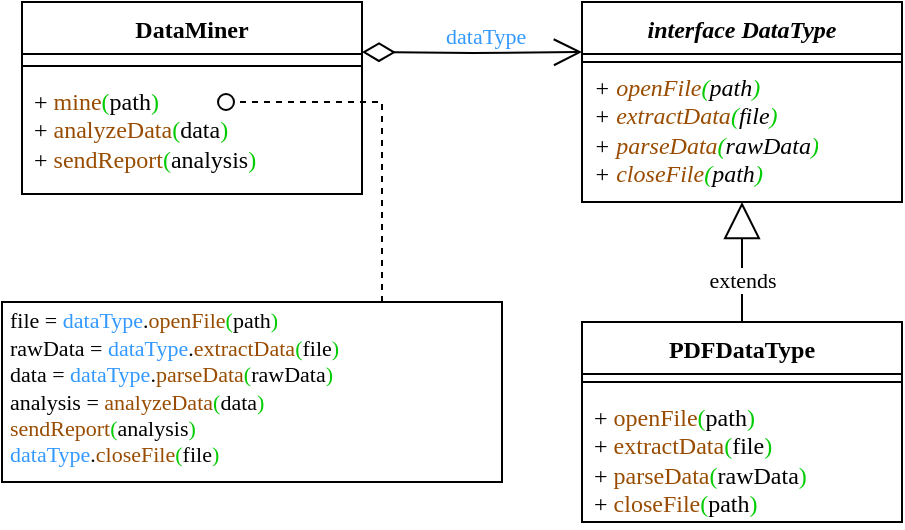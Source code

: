 <mxfile version="22.1.0" type="device">
  <diagram name="Seite-1" id="b0RacwGjqZRm8moZqP2D">
    <mxGraphModel dx="574" dy="329" grid="1" gridSize="10" guides="1" tooltips="1" connect="1" arrows="1" fold="1" page="1" pageScale="1" pageWidth="827" pageHeight="1169" math="0" shadow="0">
      <root>
        <mxCell id="0" />
        <mxCell id="1" parent="0" />
        <mxCell id="6a4DPRetsdT_SdQBjYUN-1" value="&lt;font face=&quot;JetBrainsMono Nerd Font&quot;&gt;DataMiner&lt;/font&gt;" style="swimlane;fontStyle=1;align=center;verticalAlign=top;childLayout=stackLayout;horizontal=1;startSize=26;horizontalStack=0;resizeParent=1;resizeParentMax=0;resizeLast=0;collapsible=1;marginBottom=0;whiteSpace=wrap;html=1;" vertex="1" parent="1">
          <mxGeometry x="20" y="20" width="170" height="96" as="geometry" />
        </mxCell>
        <mxCell id="6a4DPRetsdT_SdQBjYUN-2" value="&lt;div&gt;&lt;br&gt;&lt;/div&gt;&lt;div&gt;&lt;br&gt;&lt;/div&gt;" style="text;strokeColor=none;fillColor=none;align=left;verticalAlign=top;spacingLeft=4;spacingRight=4;overflow=hidden;rotatable=0;points=[[0,0.5],[1,0.5]];portConstraint=eastwest;whiteSpace=wrap;html=1;" vertex="1" parent="6a4DPRetsdT_SdQBjYUN-1">
          <mxGeometry y="26" width="170" height="2" as="geometry" />
        </mxCell>
        <mxCell id="6a4DPRetsdT_SdQBjYUN-3" value="" style="line;strokeWidth=1;fillColor=none;align=left;verticalAlign=middle;spacingTop=-1;spacingLeft=3;spacingRight=3;rotatable=0;labelPosition=right;points=[];portConstraint=eastwest;strokeColor=inherit;" vertex="1" parent="6a4DPRetsdT_SdQBjYUN-1">
          <mxGeometry y="28" width="170" height="8" as="geometry" />
        </mxCell>
        <mxCell id="6a4DPRetsdT_SdQBjYUN-4" value="&lt;div&gt;+ &lt;font color=&quot;#994c00&quot;&gt;mine&lt;/font&gt;&lt;font color=&quot;#00cc00&quot;&gt;(&lt;/font&gt;path&lt;font color=&quot;#00cc00&quot;&gt;)&lt;/font&gt;&lt;/div&gt;&lt;div&gt;+ &lt;font color=&quot;#994c00&quot;&gt;analyzeData&lt;/font&gt;&lt;font color=&quot;#00cc00&quot;&gt;(&lt;/font&gt;data&lt;font color=&quot;#00cc00&quot;&gt;)&lt;/font&gt;&lt;/div&gt;&lt;div&gt;+ &lt;font color=&quot;#994c00&quot;&gt;sendReport&lt;/font&gt;&lt;font color=&quot;#00cc00&quot;&gt;(&lt;/font&gt;analysis&lt;font color=&quot;#00cc00&quot;&gt;)&lt;/font&gt;&lt;/div&gt;" style="text;strokeColor=none;fillColor=none;align=left;verticalAlign=top;spacingLeft=4;spacingRight=4;overflow=hidden;rotatable=0;points=[[0,0.5],[1,0.5]];portConstraint=eastwest;whiteSpace=wrap;html=1;fontFamily=JetBrainsMono Nerd Font;" vertex="1" parent="6a4DPRetsdT_SdQBjYUN-1">
          <mxGeometry y="36" width="170" height="60" as="geometry" />
        </mxCell>
        <mxCell id="6a4DPRetsdT_SdQBjYUN-5" value="&lt;div&gt;&lt;font color=&quot;#3399ff&quot; face=&quot;JetBrainsMono Nerd Font&quot;&gt;dataType&lt;/font&gt;&lt;/div&gt;" style="endArrow=open;html=1;endSize=12;startArrow=diamondThin;startSize=14;startFill=0;edgeStyle=orthogonalEdgeStyle;align=left;verticalAlign=bottom;rounded=0;entryX=0;entryY=0.25;entryDx=0;entryDy=0;" edge="1" parent="1" target="6a4DPRetsdT_SdQBjYUN-6">
          <mxGeometry x="-0.279" y="-1" relative="1" as="geometry">
            <mxPoint x="190" y="45" as="sourcePoint" />
            <mxPoint x="300" y="50" as="targetPoint" />
            <mxPoint as="offset" />
          </mxGeometry>
        </mxCell>
        <mxCell id="6a4DPRetsdT_SdQBjYUN-6" value="&lt;font face=&quot;JetBrainsMono Nerd Font&quot;&gt;&lt;i&gt;interface DataType&lt;/i&gt;&lt;/font&gt;" style="swimlane;fontStyle=1;align=center;verticalAlign=top;childLayout=stackLayout;horizontal=1;startSize=26;horizontalStack=0;resizeParent=1;resizeParentMax=0;resizeLast=0;collapsible=1;marginBottom=0;whiteSpace=wrap;html=1;" vertex="1" parent="1">
          <mxGeometry x="300" y="20" width="160" height="100" as="geometry" />
        </mxCell>
        <mxCell id="6a4DPRetsdT_SdQBjYUN-8" value="" style="line;strokeWidth=1;fillColor=none;align=left;verticalAlign=middle;spacingTop=-1;spacingLeft=3;spacingRight=3;rotatable=0;labelPosition=right;points=[];portConstraint=eastwest;strokeColor=inherit;" vertex="1" parent="6a4DPRetsdT_SdQBjYUN-6">
          <mxGeometry y="26" width="160" height="8" as="geometry" />
        </mxCell>
        <mxCell id="6a4DPRetsdT_SdQBjYUN-9" value="&lt;div&gt;+ &lt;font color=&quot;#994c00&quot;&gt;openFile&lt;/font&gt;&lt;font color=&quot;#00cc00&quot;&gt;(&lt;/font&gt;path&lt;font color=&quot;#00cc00&quot;&gt;)&lt;/font&gt;&lt;/div&gt;&lt;div&gt;+ &lt;font color=&quot;#994c00&quot;&gt;extractData&lt;/font&gt;&lt;font color=&quot;#00cc00&quot;&gt;(&lt;/font&gt;file&lt;font color=&quot;#00cc00&quot;&gt;)&lt;/font&gt;&lt;/div&gt;&lt;div&gt;+ &lt;font color=&quot;#994c00&quot;&gt;parseData&lt;/font&gt;&lt;font color=&quot;#00cc00&quot;&gt;(&lt;/font&gt;rawData&lt;font color=&quot;#00cc00&quot;&gt;)&lt;/font&gt;&lt;/div&gt;&lt;div&gt;+ &lt;font color=&quot;#994c00&quot;&gt;closeFile&lt;/font&gt;&lt;font color=&quot;#00cc00&quot;&gt;(&lt;/font&gt;path&lt;font color=&quot;#00cc00&quot;&gt;)&lt;/font&gt;&lt;br&gt;&lt;/div&gt;" style="text;strokeColor=none;fillColor=none;align=left;verticalAlign=top;spacingLeft=4;spacingRight=4;overflow=hidden;rotatable=0;points=[[0,0.5],[1,0.5]];portConstraint=eastwest;whiteSpace=wrap;html=1;fontFamily=JetBrainsMono Nerd Font;fontStyle=2;spacingTop=-5;" vertex="1" parent="6a4DPRetsdT_SdQBjYUN-6">
          <mxGeometry y="34" width="160" height="66" as="geometry" />
        </mxCell>
        <mxCell id="6a4DPRetsdT_SdQBjYUN-10" value="&lt;div&gt;&lt;font face=&quot;JetBrainsMono Nerd Font&quot;&gt;PDFDataType&lt;/font&gt;&lt;/div&gt;" style="swimlane;fontStyle=1;align=center;verticalAlign=top;childLayout=stackLayout;horizontal=1;startSize=26;horizontalStack=0;resizeParent=1;resizeParentMax=0;resizeLast=0;collapsible=1;marginBottom=0;whiteSpace=wrap;html=1;" vertex="1" parent="1">
          <mxGeometry x="300" y="180" width="160" height="100" as="geometry" />
        </mxCell>
        <mxCell id="6a4DPRetsdT_SdQBjYUN-12" value="" style="line;strokeWidth=1;fillColor=none;align=left;verticalAlign=middle;spacingTop=-1;spacingLeft=3;spacingRight=3;rotatable=0;labelPosition=right;points=[];portConstraint=eastwest;strokeColor=inherit;" vertex="1" parent="6a4DPRetsdT_SdQBjYUN-10">
          <mxGeometry y="26" width="160" height="8" as="geometry" />
        </mxCell>
        <mxCell id="6a4DPRetsdT_SdQBjYUN-13" value="&lt;div&gt;+ &lt;font color=&quot;#994c00&quot;&gt;openFile&lt;/font&gt;&lt;font color=&quot;#00cc00&quot;&gt;(&lt;/font&gt;path&lt;font color=&quot;#00cc00&quot;&gt;)&lt;/font&gt;&lt;/div&gt;&lt;div&gt;+ &lt;font color=&quot;#994c00&quot;&gt;extractData&lt;/font&gt;&lt;font color=&quot;#00cc00&quot;&gt;(&lt;/font&gt;file&lt;font color=&quot;#00cc00&quot;&gt;)&lt;/font&gt;&lt;/div&gt;&lt;div&gt;+ &lt;font color=&quot;#994c00&quot;&gt;parseData&lt;/font&gt;&lt;font color=&quot;#00cc00&quot;&gt;(&lt;/font&gt;rawData&lt;font color=&quot;#00cc00&quot;&gt;)&lt;/font&gt;&lt;/div&gt;&lt;div&gt;+ &lt;font color=&quot;#994c00&quot;&gt;closeFile&lt;/font&gt;&lt;font color=&quot;#00cc00&quot;&gt;(&lt;/font&gt;path&lt;font color=&quot;#00cc00&quot;&gt;)&lt;/font&gt;&lt;br&gt;&lt;/div&gt;" style="text;strokeColor=none;fillColor=none;align=left;verticalAlign=top;spacingLeft=4;spacingRight=4;overflow=hidden;rotatable=0;points=[[0,0.5],[1,0.5]];portConstraint=eastwest;whiteSpace=wrap;html=1;fontFamily=JetBrainsMono Nerd Font;" vertex="1" parent="6a4DPRetsdT_SdQBjYUN-10">
          <mxGeometry y="34" width="160" height="66" as="geometry" />
        </mxCell>
        <mxCell id="6a4DPRetsdT_SdQBjYUN-14" value="&lt;font face=&quot;JetBrainsMono Nerd Font&quot;&gt;extends&lt;/font&gt;" style="endArrow=block;endSize=16;endFill=0;html=1;rounded=0;entryX=0.5;entryY=1;entryDx=0;entryDy=0;exitX=0.5;exitY=0;exitDx=0;exitDy=0;" edge="1" parent="1" source="6a4DPRetsdT_SdQBjYUN-10" target="6a4DPRetsdT_SdQBjYUN-6">
          <mxGeometry x="-0.286" width="160" relative="1" as="geometry">
            <mxPoint x="110" y="230" as="sourcePoint" />
            <mxPoint x="270" y="230" as="targetPoint" />
            <mxPoint as="offset" />
          </mxGeometry>
        </mxCell>
        <mxCell id="6a4DPRetsdT_SdQBjYUN-16" value="" style="endArrow=oval;startArrow=none;endFill=0;startFill=0;endSize=8;html=1;verticalAlign=bottom;labelBackgroundColor=none;strokeWidth=1;rounded=0;dashed=1;" edge="1" parent="1">
          <mxGeometry width="160" relative="1" as="geometry">
            <mxPoint x="200" y="170" as="sourcePoint" />
            <mxPoint x="122" y="70" as="targetPoint" />
            <Array as="points">
              <mxPoint x="200" y="70" />
            </Array>
          </mxGeometry>
        </mxCell>
        <mxCell id="6a4DPRetsdT_SdQBjYUN-17" value="&lt;p style=&quot;line-height: 120%;&quot;&gt;&lt;/p&gt;&lt;div style=&quot;font-size: 11px;&quot;&gt;file = &lt;font color=&quot;#3399ff&quot;&gt;dataType&lt;/font&gt;.&lt;font color=&quot;#994c00&quot;&gt;openFile&lt;/font&gt;&lt;font color=&quot;#00cc00&quot;&gt;(&lt;/font&gt;path&lt;font color=&quot;#00cc00&quot;&gt;)&lt;/font&gt;&lt;/div&gt;&lt;div style=&quot;font-size: 11px;&quot;&gt;rawData = &lt;font color=&quot;#3399ff&quot;&gt;dataType&lt;/font&gt;.&lt;font color=&quot;#994c00&quot;&gt;extractData&lt;/font&gt;&lt;font color=&quot;#00cc00&quot;&gt;(&lt;/font&gt;file&lt;font color=&quot;#00cc00&quot;&gt;)&lt;/font&gt;&lt;/div&gt;&lt;div style=&quot;font-size: 11px;&quot;&gt;data = &lt;font color=&quot;#3399ff&quot;&gt;dataType&lt;/font&gt;.&lt;font color=&quot;#994c00&quot;&gt;parseData&lt;/font&gt;&lt;font color=&quot;#00cc00&quot;&gt;(&lt;/font&gt;rawData&lt;font color=&quot;#00cc00&quot;&gt;)&lt;/font&gt;&lt;/div&gt;&lt;div style=&quot;font-size: 11px; line-height: 130%;&quot;&gt;analysis = &lt;font color=&quot;#994c00&quot;&gt;analyzeData&lt;/font&gt;&lt;font color=&quot;#00cc00&quot;&gt;(&lt;/font&gt;data&lt;font color=&quot;#00cc00&quot;&gt;)&lt;/font&gt;&lt;/div&gt;&lt;div style=&quot;font-size: 11px;&quot;&gt;&lt;font color=&quot;#994c00&quot;&gt;sendReport&lt;/font&gt;&lt;font color=&quot;#00cc00&quot;&gt;(&lt;/font&gt;analysis&lt;font color=&quot;#00cc00&quot;&gt;)&lt;/font&gt;&lt;/div&gt;&lt;div style=&quot;font-size: 11px;&quot;&gt;&lt;font color=&quot;#3399ff&quot;&gt;dataType&lt;/font&gt;.&lt;font color=&quot;#994c00&quot;&gt;closeFile&lt;/font&gt;&lt;font color=&quot;#00cc00&quot;&gt;(&lt;/font&gt;file&lt;font color=&quot;#00cc00&quot;&gt;)&lt;/font&gt;&lt;br style=&quot;font-size: 11px;&quot;&gt;&lt;/div&gt;&lt;p&gt;&lt;/p&gt;" style="html=1;whiteSpace=wrap;fontSize=11;fontFamily=JetBrainsMono Nerd Font;align=left;spacingLeft=2;spacingTop=-4;" vertex="1" parent="1">
          <mxGeometry x="10" y="170" width="250" height="90" as="geometry" />
        </mxCell>
      </root>
    </mxGraphModel>
  </diagram>
</mxfile>
